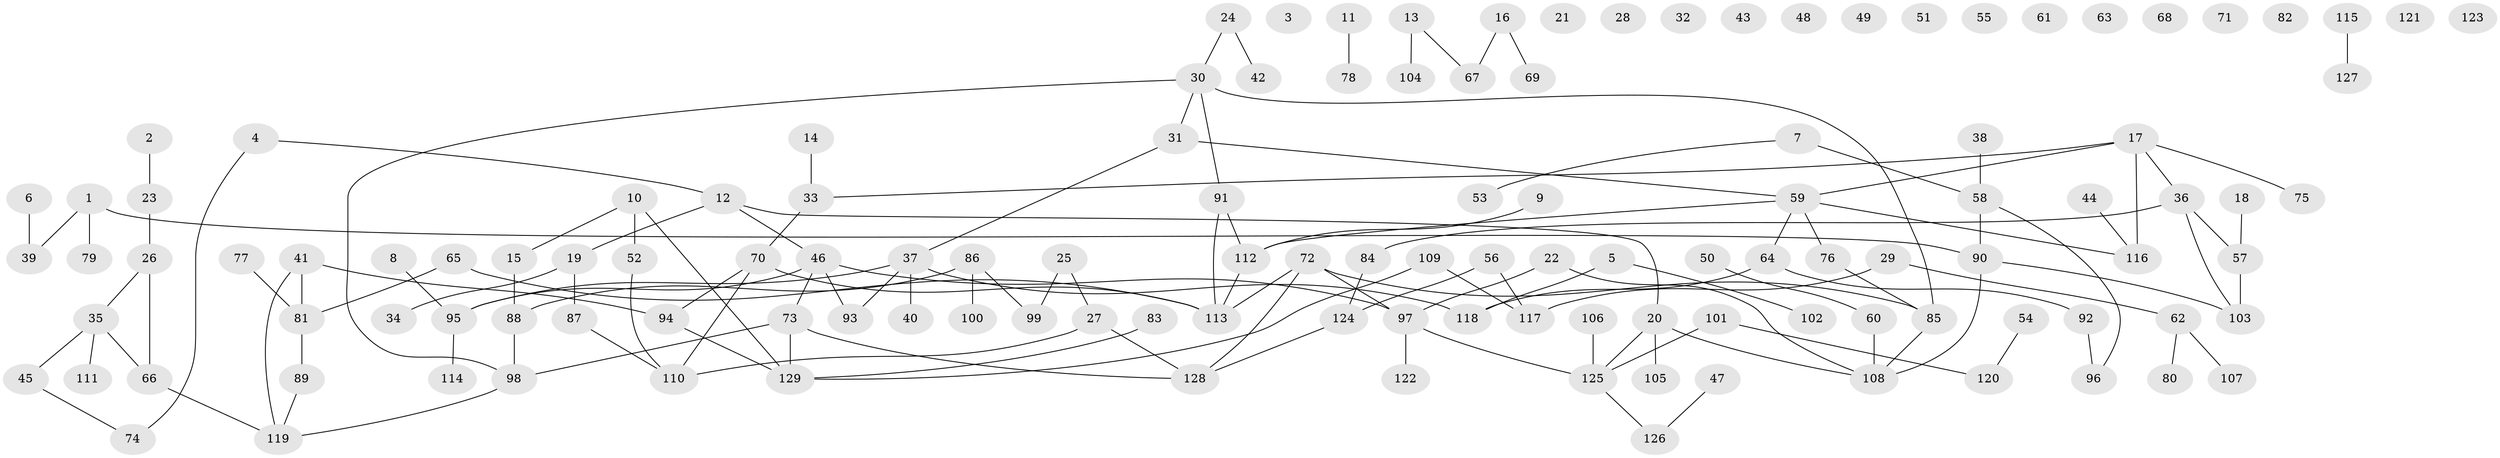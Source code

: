 // Generated by graph-tools (version 1.1) at 2025/13/03/09/25 04:13:12]
// undirected, 129 vertices, 139 edges
graph export_dot {
graph [start="1"]
  node [color=gray90,style=filled];
  1;
  2;
  3;
  4;
  5;
  6;
  7;
  8;
  9;
  10;
  11;
  12;
  13;
  14;
  15;
  16;
  17;
  18;
  19;
  20;
  21;
  22;
  23;
  24;
  25;
  26;
  27;
  28;
  29;
  30;
  31;
  32;
  33;
  34;
  35;
  36;
  37;
  38;
  39;
  40;
  41;
  42;
  43;
  44;
  45;
  46;
  47;
  48;
  49;
  50;
  51;
  52;
  53;
  54;
  55;
  56;
  57;
  58;
  59;
  60;
  61;
  62;
  63;
  64;
  65;
  66;
  67;
  68;
  69;
  70;
  71;
  72;
  73;
  74;
  75;
  76;
  77;
  78;
  79;
  80;
  81;
  82;
  83;
  84;
  85;
  86;
  87;
  88;
  89;
  90;
  91;
  92;
  93;
  94;
  95;
  96;
  97;
  98;
  99;
  100;
  101;
  102;
  103;
  104;
  105;
  106;
  107;
  108;
  109;
  110;
  111;
  112;
  113;
  114;
  115;
  116;
  117;
  118;
  119;
  120;
  121;
  122;
  123;
  124;
  125;
  126;
  127;
  128;
  129;
  1 -- 39;
  1 -- 79;
  1 -- 90;
  2 -- 23;
  4 -- 12;
  4 -- 74;
  5 -- 102;
  5 -- 118;
  6 -- 39;
  7 -- 53;
  7 -- 58;
  8 -- 95;
  9 -- 112;
  10 -- 15;
  10 -- 52;
  10 -- 129;
  11 -- 78;
  12 -- 19;
  12 -- 20;
  12 -- 46;
  13 -- 67;
  13 -- 104;
  14 -- 33;
  15 -- 88;
  16 -- 67;
  16 -- 69;
  17 -- 33;
  17 -- 36;
  17 -- 59;
  17 -- 75;
  17 -- 116;
  18 -- 57;
  19 -- 34;
  19 -- 87;
  20 -- 105;
  20 -- 108;
  20 -- 125;
  22 -- 97;
  22 -- 108;
  23 -- 26;
  24 -- 30;
  24 -- 42;
  25 -- 27;
  25 -- 99;
  26 -- 35;
  26 -- 66;
  27 -- 110;
  27 -- 128;
  29 -- 62;
  29 -- 117;
  30 -- 31;
  30 -- 85;
  30 -- 91;
  30 -- 98;
  31 -- 37;
  31 -- 59;
  33 -- 70;
  35 -- 45;
  35 -- 66;
  35 -- 111;
  36 -- 57;
  36 -- 84;
  36 -- 103;
  37 -- 40;
  37 -- 93;
  37 -- 95;
  37 -- 118;
  38 -- 58;
  41 -- 81;
  41 -- 94;
  41 -- 119;
  44 -- 116;
  45 -- 74;
  46 -- 73;
  46 -- 93;
  46 -- 95;
  46 -- 97;
  47 -- 126;
  50 -- 60;
  52 -- 110;
  54 -- 120;
  56 -- 117;
  56 -- 124;
  57 -- 103;
  58 -- 90;
  58 -- 96;
  59 -- 64;
  59 -- 76;
  59 -- 112;
  59 -- 116;
  60 -- 108;
  62 -- 80;
  62 -- 107;
  64 -- 92;
  64 -- 118;
  65 -- 81;
  65 -- 113;
  66 -- 119;
  70 -- 94;
  70 -- 110;
  70 -- 113;
  72 -- 85;
  72 -- 97;
  72 -- 113;
  72 -- 128;
  73 -- 98;
  73 -- 128;
  73 -- 129;
  76 -- 85;
  77 -- 81;
  81 -- 89;
  83 -- 129;
  84 -- 124;
  85 -- 108;
  86 -- 88;
  86 -- 99;
  86 -- 100;
  87 -- 110;
  88 -- 98;
  89 -- 119;
  90 -- 103;
  90 -- 108;
  91 -- 112;
  91 -- 113;
  92 -- 96;
  94 -- 129;
  95 -- 114;
  97 -- 122;
  97 -- 125;
  98 -- 119;
  101 -- 120;
  101 -- 125;
  106 -- 125;
  109 -- 117;
  109 -- 129;
  112 -- 113;
  115 -- 127;
  124 -- 128;
  125 -- 126;
}
